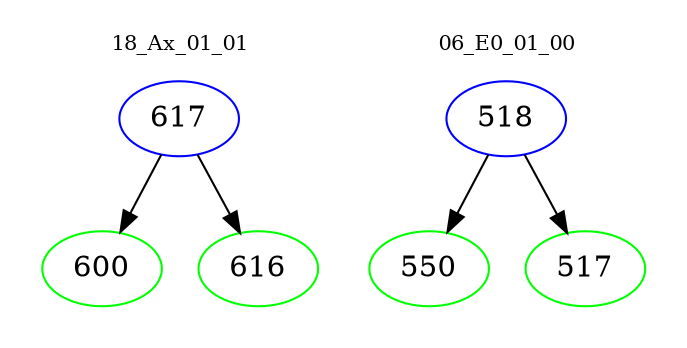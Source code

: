 digraph{
subgraph cluster_0 {
color = white
label = "18_Ax_01_01";
fontsize=10;
T0_617 [label="617", color="blue"]
T0_617 -> T0_600 [color="black"]
T0_600 [label="600", color="green"]
T0_617 -> T0_616 [color="black"]
T0_616 [label="616", color="green"]
}
subgraph cluster_1 {
color = white
label = "06_E0_01_00";
fontsize=10;
T1_518 [label="518", color="blue"]
T1_518 -> T1_550 [color="black"]
T1_550 [label="550", color="green"]
T1_518 -> T1_517 [color="black"]
T1_517 [label="517", color="green"]
}
}
